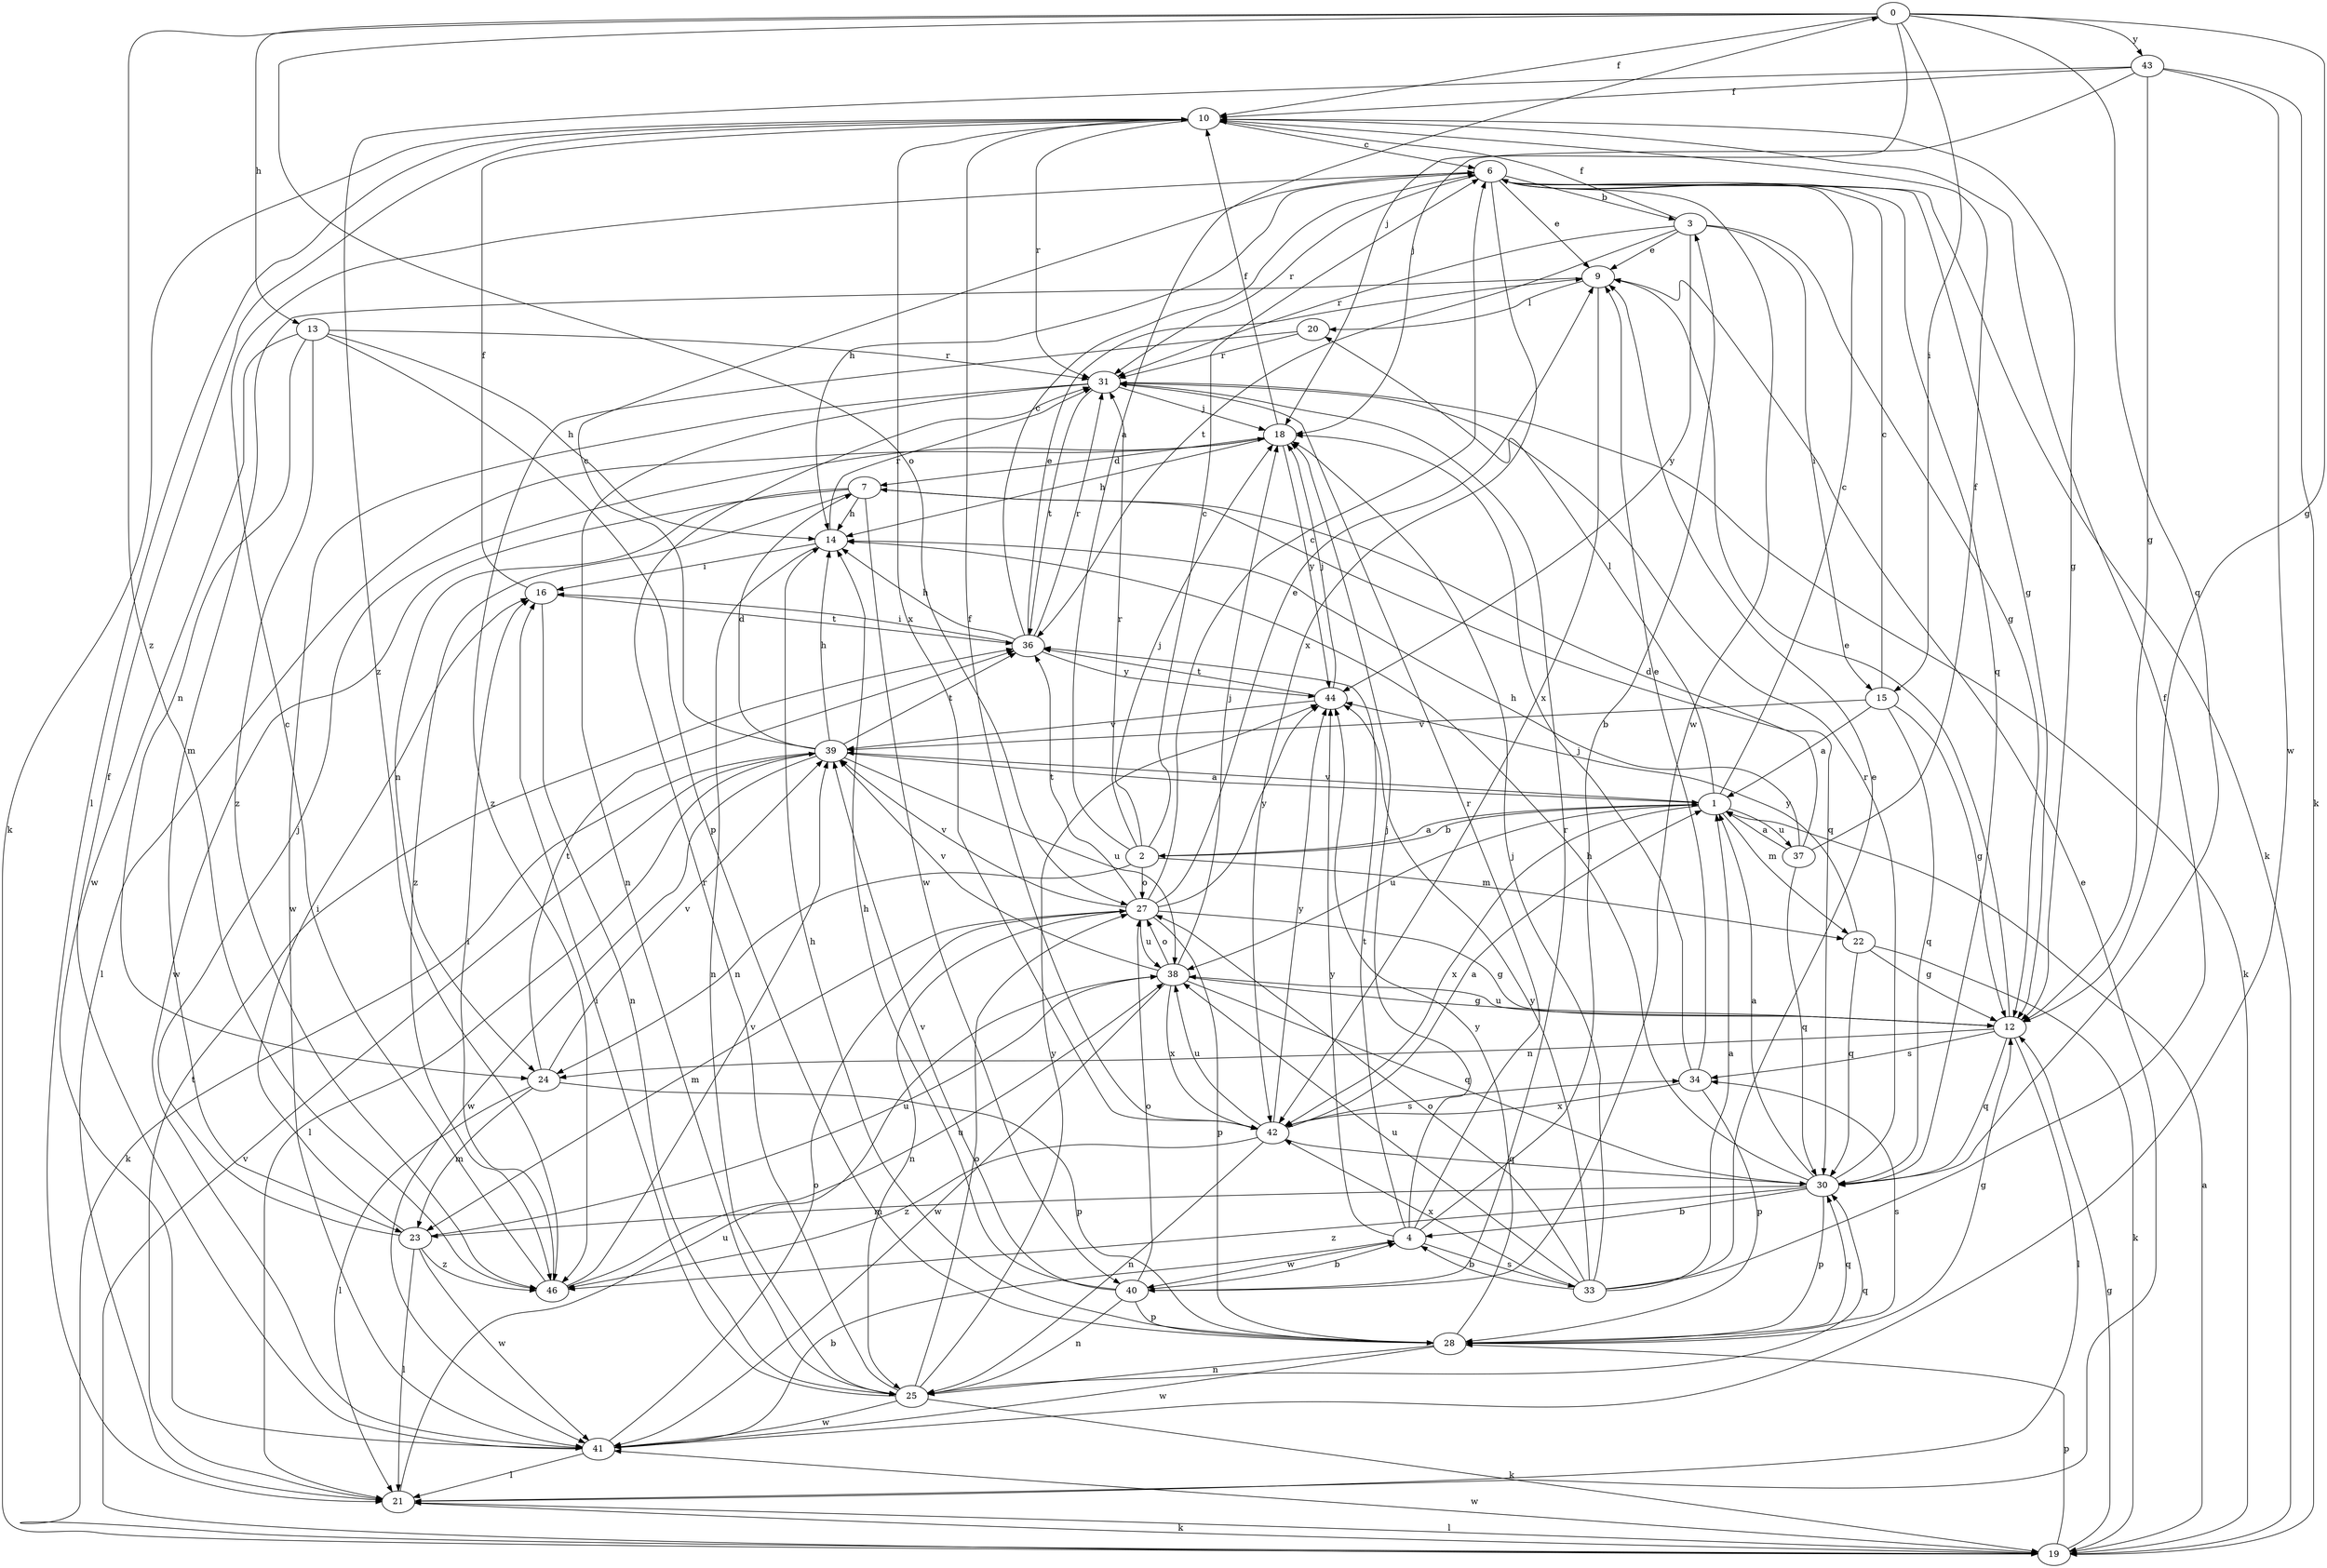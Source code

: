 strict digraph  {
0;
1;
2;
3;
4;
6;
7;
9;
10;
12;
13;
14;
15;
16;
18;
19;
20;
21;
22;
23;
24;
25;
27;
28;
30;
31;
33;
34;
36;
37;
38;
39;
40;
41;
42;
43;
44;
46;
0 -> 10  [label=f];
0 -> 12  [label=g];
0 -> 13  [label=h];
0 -> 15  [label=i];
0 -> 18  [label=j];
0 -> 27  [label=o];
0 -> 30  [label=q];
0 -> 43  [label=y];
0 -> 46  [label=z];
1 -> 2  [label=b];
1 -> 6  [label=c];
1 -> 20  [label=l];
1 -> 22  [label=m];
1 -> 37  [label=u];
1 -> 38  [label=u];
1 -> 39  [label=v];
1 -> 42  [label=x];
2 -> 0  [label=a];
2 -> 1  [label=a];
2 -> 6  [label=c];
2 -> 18  [label=j];
2 -> 22  [label=m];
2 -> 24  [label=n];
2 -> 27  [label=o];
2 -> 31  [label=r];
3 -> 9  [label=e];
3 -> 10  [label=f];
3 -> 12  [label=g];
3 -> 15  [label=i];
3 -> 31  [label=r];
3 -> 36  [label=t];
3 -> 44  [label=y];
4 -> 3  [label=b];
4 -> 18  [label=j];
4 -> 31  [label=r];
4 -> 33  [label=s];
4 -> 36  [label=t];
4 -> 40  [label=w];
4 -> 44  [label=y];
6 -> 3  [label=b];
6 -> 9  [label=e];
6 -> 12  [label=g];
6 -> 14  [label=h];
6 -> 19  [label=k];
6 -> 30  [label=q];
6 -> 31  [label=r];
6 -> 40  [label=w];
6 -> 42  [label=x];
7 -> 14  [label=h];
7 -> 24  [label=n];
7 -> 30  [label=q];
7 -> 40  [label=w];
7 -> 41  [label=w];
7 -> 46  [label=z];
9 -> 20  [label=l];
9 -> 23  [label=m];
9 -> 42  [label=x];
10 -> 6  [label=c];
10 -> 12  [label=g];
10 -> 19  [label=k];
10 -> 21  [label=l];
10 -> 31  [label=r];
10 -> 42  [label=x];
12 -> 9  [label=e];
12 -> 21  [label=l];
12 -> 24  [label=n];
12 -> 30  [label=q];
12 -> 34  [label=s];
12 -> 38  [label=u];
13 -> 14  [label=h];
13 -> 24  [label=n];
13 -> 28  [label=p];
13 -> 31  [label=r];
13 -> 41  [label=w];
13 -> 46  [label=z];
14 -> 16  [label=i];
14 -> 25  [label=n];
14 -> 31  [label=r];
15 -> 1  [label=a];
15 -> 6  [label=c];
15 -> 12  [label=g];
15 -> 30  [label=q];
15 -> 39  [label=v];
16 -> 10  [label=f];
16 -> 25  [label=n];
16 -> 36  [label=t];
18 -> 7  [label=d];
18 -> 10  [label=f];
18 -> 14  [label=h];
18 -> 21  [label=l];
18 -> 44  [label=y];
19 -> 1  [label=a];
19 -> 12  [label=g];
19 -> 21  [label=l];
19 -> 28  [label=p];
19 -> 39  [label=v];
19 -> 41  [label=w];
20 -> 31  [label=r];
20 -> 46  [label=z];
21 -> 9  [label=e];
21 -> 19  [label=k];
21 -> 36  [label=t];
21 -> 38  [label=u];
22 -> 12  [label=g];
22 -> 19  [label=k];
22 -> 30  [label=q];
22 -> 44  [label=y];
23 -> 16  [label=i];
23 -> 18  [label=j];
23 -> 21  [label=l];
23 -> 38  [label=u];
23 -> 41  [label=w];
23 -> 46  [label=z];
24 -> 21  [label=l];
24 -> 23  [label=m];
24 -> 28  [label=p];
24 -> 36  [label=t];
24 -> 39  [label=v];
25 -> 16  [label=i];
25 -> 19  [label=k];
25 -> 27  [label=o];
25 -> 30  [label=q];
25 -> 31  [label=r];
25 -> 41  [label=w];
25 -> 44  [label=y];
27 -> 6  [label=c];
27 -> 9  [label=e];
27 -> 12  [label=g];
27 -> 23  [label=m];
27 -> 25  [label=n];
27 -> 28  [label=p];
27 -> 36  [label=t];
27 -> 38  [label=u];
27 -> 39  [label=v];
27 -> 44  [label=y];
28 -> 12  [label=g];
28 -> 14  [label=h];
28 -> 25  [label=n];
28 -> 30  [label=q];
28 -> 34  [label=s];
28 -> 41  [label=w];
28 -> 44  [label=y];
30 -> 1  [label=a];
30 -> 4  [label=b];
30 -> 14  [label=h];
30 -> 23  [label=m];
30 -> 28  [label=p];
30 -> 31  [label=r];
30 -> 46  [label=z];
31 -> 18  [label=j];
31 -> 19  [label=k];
31 -> 25  [label=n];
31 -> 36  [label=t];
31 -> 41  [label=w];
33 -> 1  [label=a];
33 -> 4  [label=b];
33 -> 9  [label=e];
33 -> 10  [label=f];
33 -> 18  [label=j];
33 -> 27  [label=o];
33 -> 38  [label=u];
33 -> 42  [label=x];
33 -> 44  [label=y];
34 -> 9  [label=e];
34 -> 18  [label=j];
34 -> 28  [label=p];
34 -> 42  [label=x];
36 -> 6  [label=c];
36 -> 9  [label=e];
36 -> 14  [label=h];
36 -> 16  [label=i];
36 -> 31  [label=r];
36 -> 44  [label=y];
37 -> 1  [label=a];
37 -> 7  [label=d];
37 -> 10  [label=f];
37 -> 14  [label=h];
37 -> 30  [label=q];
38 -> 12  [label=g];
38 -> 18  [label=j];
38 -> 27  [label=o];
38 -> 30  [label=q];
38 -> 39  [label=v];
38 -> 41  [label=w];
38 -> 42  [label=x];
39 -> 1  [label=a];
39 -> 6  [label=c];
39 -> 7  [label=d];
39 -> 14  [label=h];
39 -> 19  [label=k];
39 -> 21  [label=l];
39 -> 36  [label=t];
39 -> 38  [label=u];
39 -> 41  [label=w];
40 -> 4  [label=b];
40 -> 14  [label=h];
40 -> 25  [label=n];
40 -> 27  [label=o];
40 -> 28  [label=p];
40 -> 31  [label=r];
40 -> 39  [label=v];
41 -> 4  [label=b];
41 -> 10  [label=f];
41 -> 21  [label=l];
41 -> 27  [label=o];
42 -> 1  [label=a];
42 -> 10  [label=f];
42 -> 25  [label=n];
42 -> 30  [label=q];
42 -> 34  [label=s];
42 -> 38  [label=u];
42 -> 44  [label=y];
42 -> 46  [label=z];
43 -> 10  [label=f];
43 -> 12  [label=g];
43 -> 18  [label=j];
43 -> 19  [label=k];
43 -> 41  [label=w];
43 -> 46  [label=z];
44 -> 18  [label=j];
44 -> 36  [label=t];
44 -> 39  [label=v];
46 -> 6  [label=c];
46 -> 16  [label=i];
46 -> 38  [label=u];
46 -> 39  [label=v];
}
